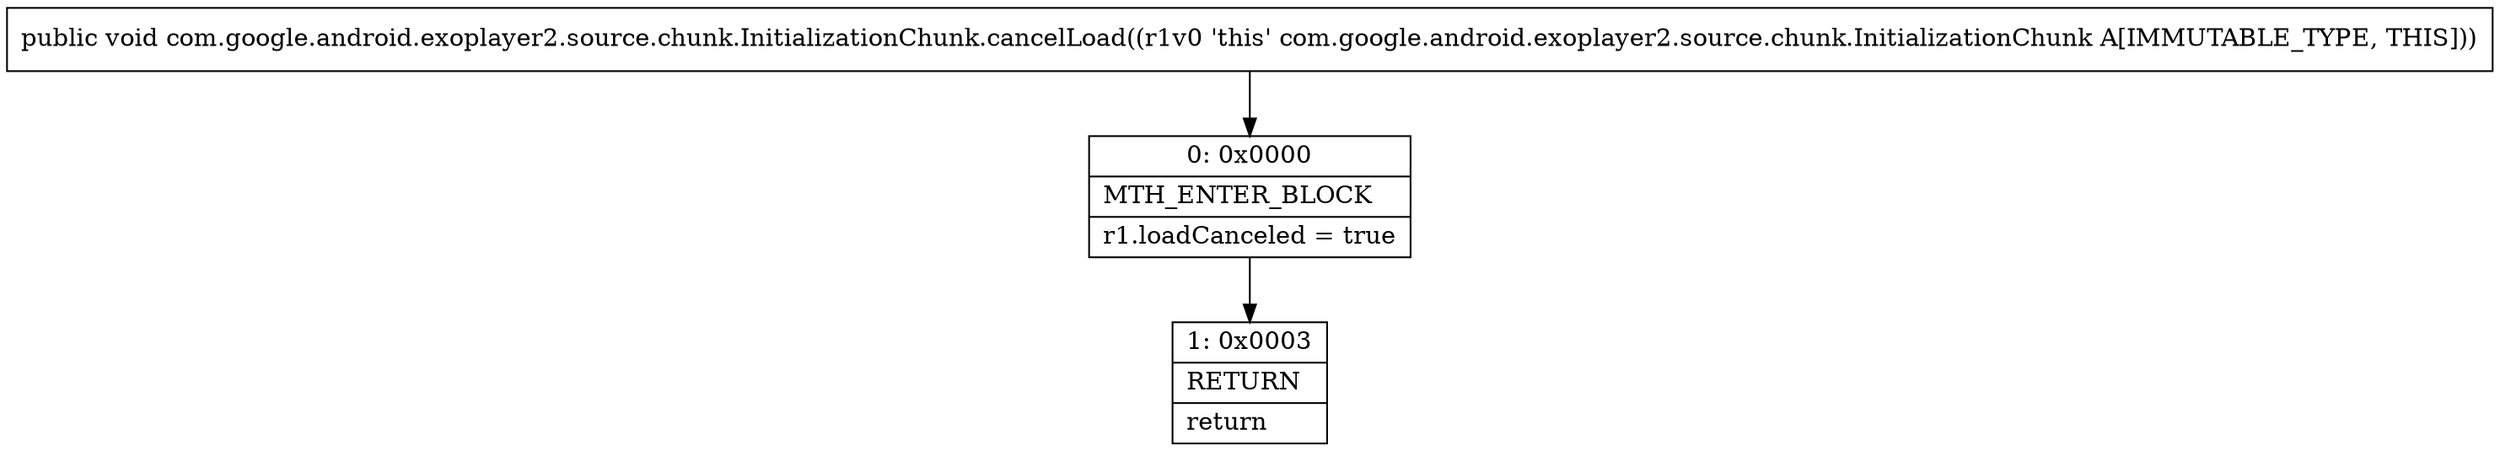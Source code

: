 digraph "CFG forcom.google.android.exoplayer2.source.chunk.InitializationChunk.cancelLoad()V" {
Node_0 [shape=record,label="{0\:\ 0x0000|MTH_ENTER_BLOCK\l|r1.loadCanceled = true\l}"];
Node_1 [shape=record,label="{1\:\ 0x0003|RETURN\l|return\l}"];
MethodNode[shape=record,label="{public void com.google.android.exoplayer2.source.chunk.InitializationChunk.cancelLoad((r1v0 'this' com.google.android.exoplayer2.source.chunk.InitializationChunk A[IMMUTABLE_TYPE, THIS])) }"];
MethodNode -> Node_0;
Node_0 -> Node_1;
}

